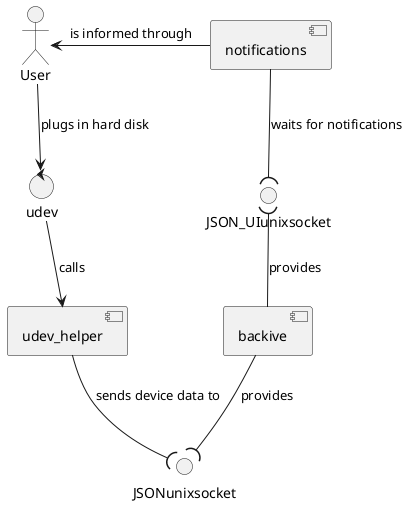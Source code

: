 @startuml

actor User

control udev

interface JSONunixsocket
interface JSON_UIunixsocket

component udev_helper
component backive
component notifications

User --> udev : plugs in hard disk
udev --> udev_helper: calls

udev_helper --( JSONunixsocket : sends device data to

backive --( JSONunixsocket : provides

notifications --( JSON_UIunixsocket: waits for notifications

JSON_UIunixsocket )-- backive : provides

User <- notifications: is informed through

@enduml